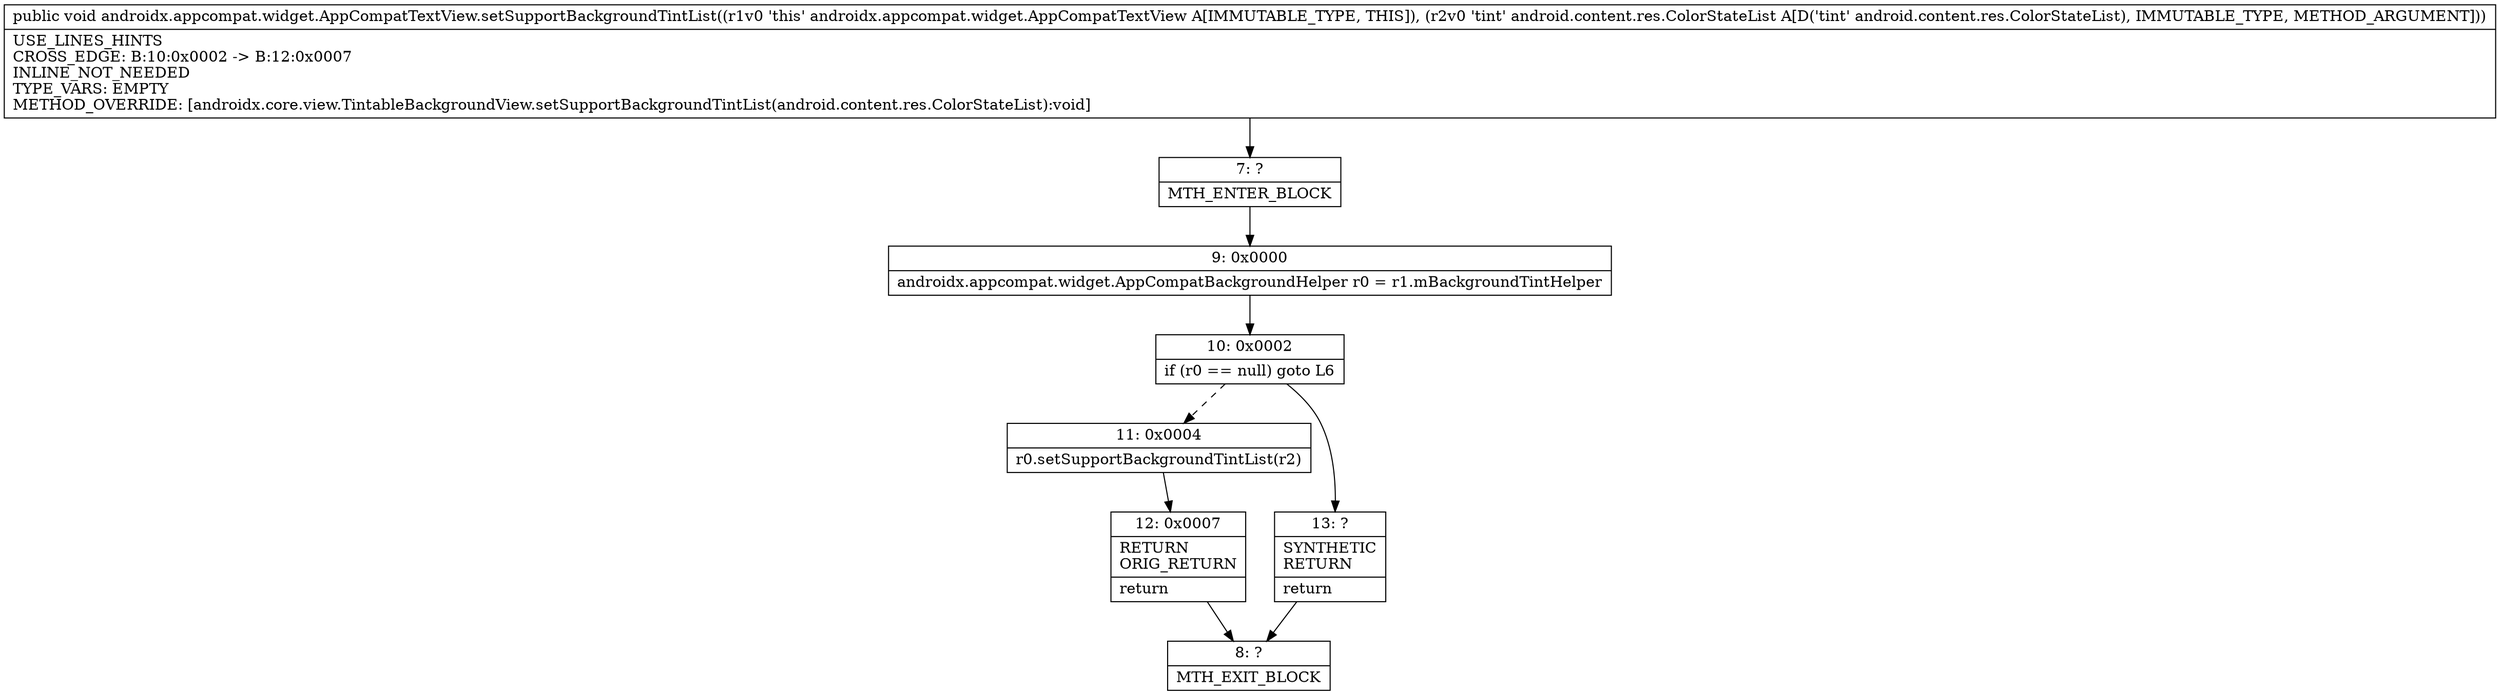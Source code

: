 digraph "CFG forandroidx.appcompat.widget.AppCompatTextView.setSupportBackgroundTintList(Landroid\/content\/res\/ColorStateList;)V" {
Node_7 [shape=record,label="{7\:\ ?|MTH_ENTER_BLOCK\l}"];
Node_9 [shape=record,label="{9\:\ 0x0000|androidx.appcompat.widget.AppCompatBackgroundHelper r0 = r1.mBackgroundTintHelper\l}"];
Node_10 [shape=record,label="{10\:\ 0x0002|if (r0 == null) goto L6\l}"];
Node_11 [shape=record,label="{11\:\ 0x0004|r0.setSupportBackgroundTintList(r2)\l}"];
Node_12 [shape=record,label="{12\:\ 0x0007|RETURN\lORIG_RETURN\l|return\l}"];
Node_8 [shape=record,label="{8\:\ ?|MTH_EXIT_BLOCK\l}"];
Node_13 [shape=record,label="{13\:\ ?|SYNTHETIC\lRETURN\l|return\l}"];
MethodNode[shape=record,label="{public void androidx.appcompat.widget.AppCompatTextView.setSupportBackgroundTintList((r1v0 'this' androidx.appcompat.widget.AppCompatTextView A[IMMUTABLE_TYPE, THIS]), (r2v0 'tint' android.content.res.ColorStateList A[D('tint' android.content.res.ColorStateList), IMMUTABLE_TYPE, METHOD_ARGUMENT]))  | USE_LINES_HINTS\lCROSS_EDGE: B:10:0x0002 \-\> B:12:0x0007\lINLINE_NOT_NEEDED\lTYPE_VARS: EMPTY\lMETHOD_OVERRIDE: [androidx.core.view.TintableBackgroundView.setSupportBackgroundTintList(android.content.res.ColorStateList):void]\l}"];
MethodNode -> Node_7;Node_7 -> Node_9;
Node_9 -> Node_10;
Node_10 -> Node_11[style=dashed];
Node_10 -> Node_13;
Node_11 -> Node_12;
Node_12 -> Node_8;
Node_13 -> Node_8;
}

